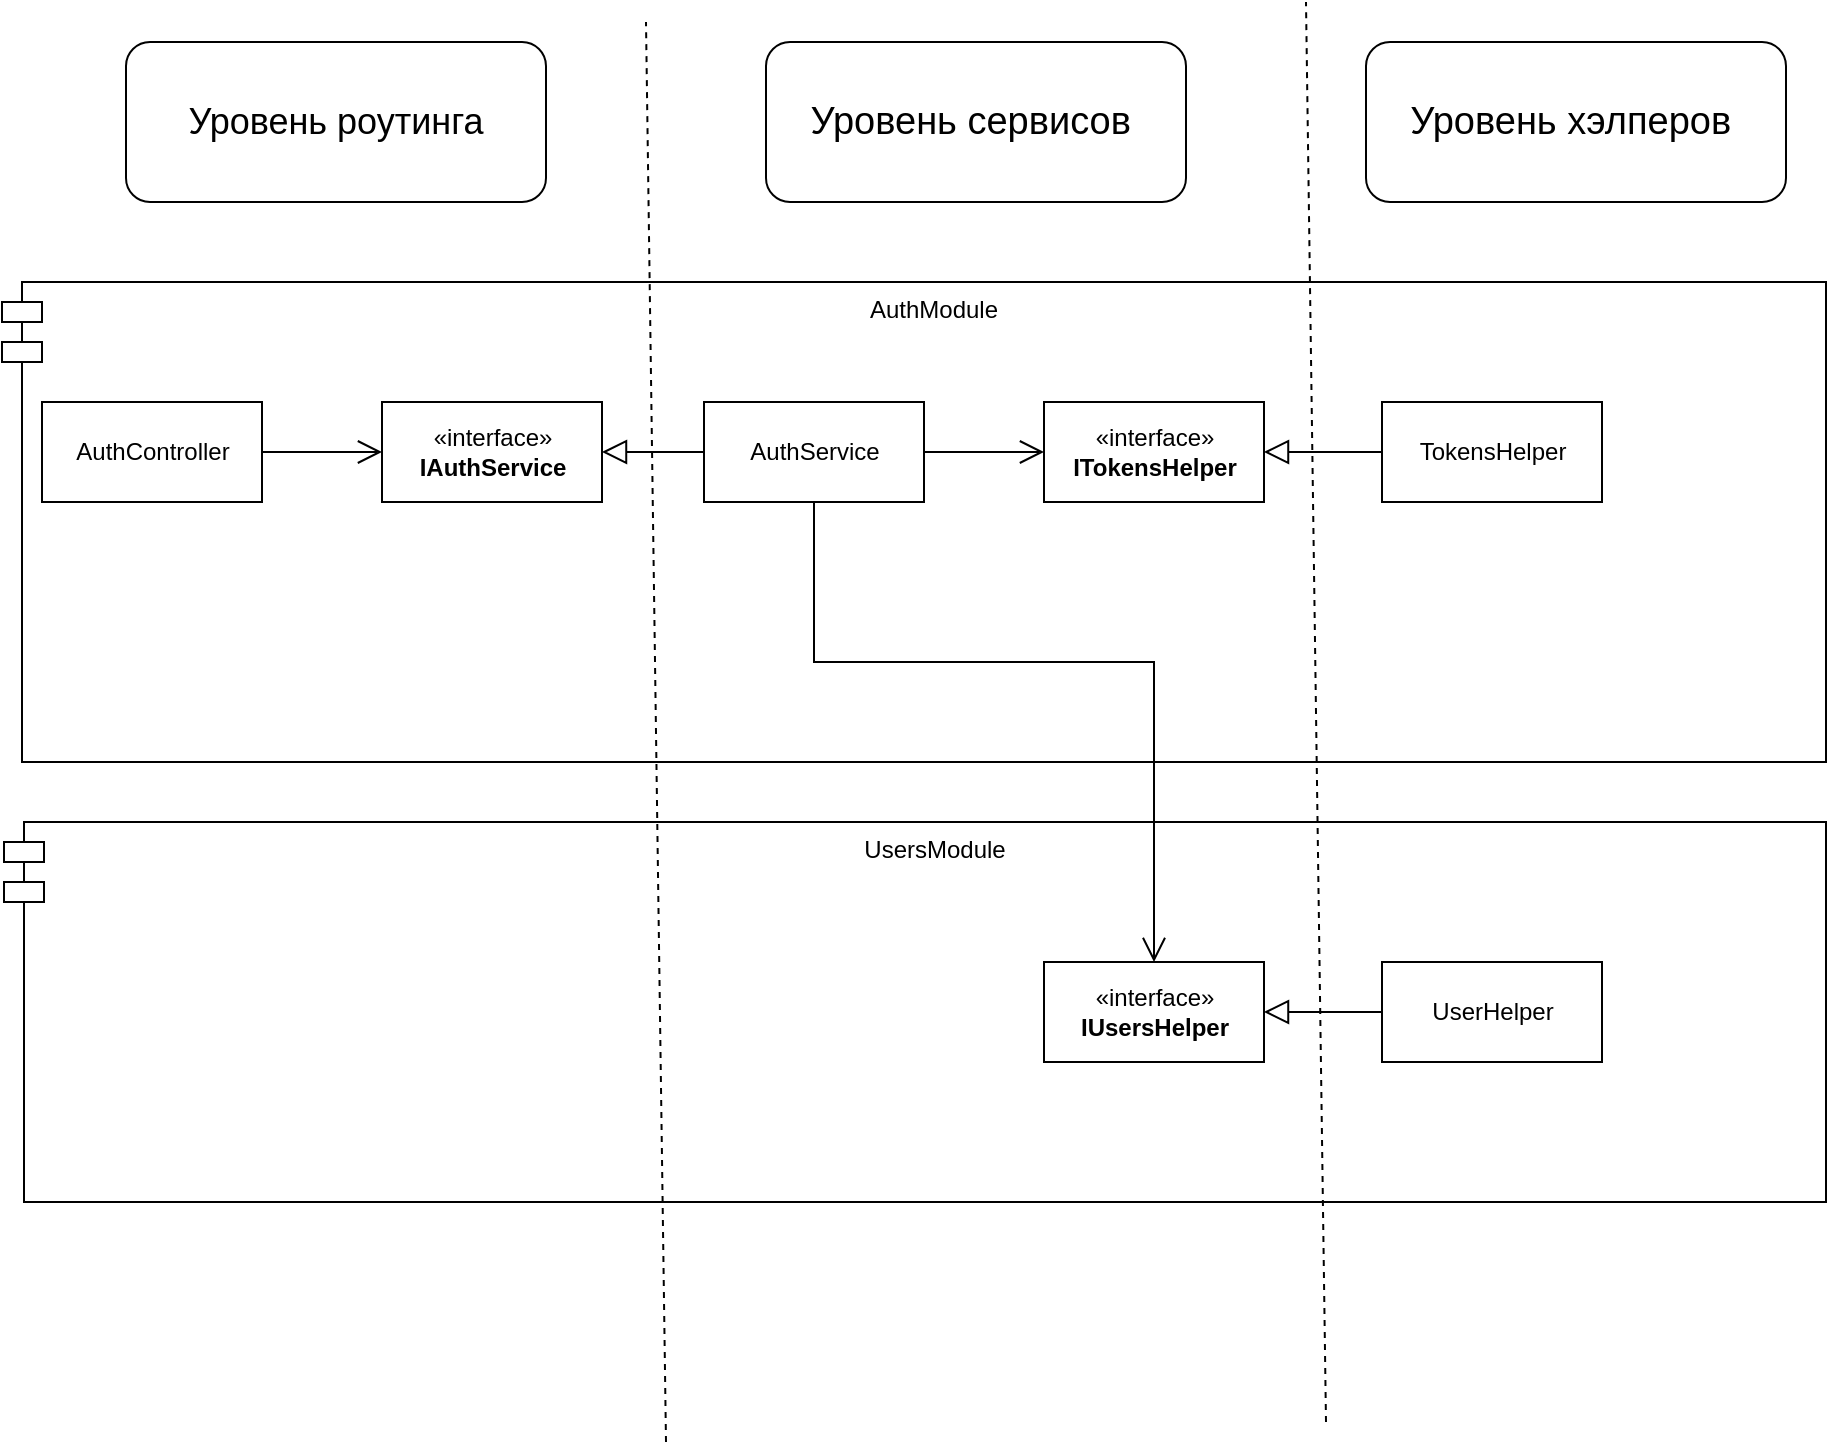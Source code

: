 <mxfile version="20.0.1" type="github">
  <diagram id="Mc6Aq-rCgRCbNOoT8Rrk" name="Page-1">
    <mxGraphModel dx="1382" dy="795" grid="1" gridSize="10" guides="1" tooltips="1" connect="1" arrows="1" fold="1" page="1" pageScale="1" pageWidth="827" pageHeight="1169" math="0" shadow="0">
      <root>
        <mxCell id="0" />
        <mxCell id="1" parent="0" />
        <mxCell id="MA7L2x5hjROUiLYcTf8r-1" value="UsersModule" style="shape=module;align=left;spacingLeft=20;align=center;verticalAlign=top;" vertex="1" parent="1">
          <mxGeometry x="9" y="530" width="911" height="190" as="geometry" />
        </mxCell>
        <mxCell id="MA7L2x5hjROUiLYcTf8r-2" value="AuthModule" style="shape=module;align=left;spacingLeft=20;align=center;verticalAlign=top;" vertex="1" parent="1">
          <mxGeometry x="8" y="260" width="912" height="240" as="geometry" />
        </mxCell>
        <mxCell id="MA7L2x5hjROUiLYcTf8r-3" value="«interface»&lt;br&gt;&lt;b&gt;IAuthService&lt;/b&gt;" style="html=1;" vertex="1" parent="1">
          <mxGeometry x="198" y="320" width="110" height="50" as="geometry" />
        </mxCell>
        <mxCell id="MA7L2x5hjROUiLYcTf8r-14" style="edgeStyle=orthogonalEdgeStyle;rounded=0;orthogonalLoop=1;jettySize=auto;html=1;endArrow=open;endFill=0;startSize=10;endSize=10;" edge="1" parent="1" source="MA7L2x5hjROUiLYcTf8r-4" target="MA7L2x5hjROUiLYcTf8r-3">
          <mxGeometry relative="1" as="geometry" />
        </mxCell>
        <mxCell id="MA7L2x5hjROUiLYcTf8r-4" value="AuthController" style="html=1;" vertex="1" parent="1">
          <mxGeometry x="28" y="320" width="110" height="50" as="geometry" />
        </mxCell>
        <mxCell id="MA7L2x5hjROUiLYcTf8r-13" style="edgeStyle=orthogonalEdgeStyle;rounded=0;orthogonalLoop=1;jettySize=auto;html=1;endArrow=block;endFill=0;startSize=10;endSize=10;" edge="1" parent="1" source="MA7L2x5hjROUiLYcTf8r-5" target="MA7L2x5hjROUiLYcTf8r-3">
          <mxGeometry relative="1" as="geometry" />
        </mxCell>
        <mxCell id="MA7L2x5hjROUiLYcTf8r-15" style="edgeStyle=orthogonalEdgeStyle;rounded=0;orthogonalLoop=1;jettySize=auto;html=1;endArrow=open;endFill=0;startSize=10;endSize=10;" edge="1" parent="1" source="MA7L2x5hjROUiLYcTf8r-5" target="MA7L2x5hjROUiLYcTf8r-7">
          <mxGeometry relative="1" as="geometry" />
        </mxCell>
        <mxCell id="MA7L2x5hjROUiLYcTf8r-16" style="edgeStyle=orthogonalEdgeStyle;rounded=0;orthogonalLoop=1;jettySize=auto;html=1;endArrow=open;endFill=0;startSize=10;endSize=10;" edge="1" parent="1" source="MA7L2x5hjROUiLYcTf8r-5" target="MA7L2x5hjROUiLYcTf8r-10">
          <mxGeometry relative="1" as="geometry">
            <Array as="points">
              <mxPoint x="414" y="450" />
              <mxPoint x="584" y="450" />
            </Array>
          </mxGeometry>
        </mxCell>
        <mxCell id="MA7L2x5hjROUiLYcTf8r-5" value="AuthService" style="html=1;" vertex="1" parent="1">
          <mxGeometry x="359" y="320" width="110" height="50" as="geometry" />
        </mxCell>
        <mxCell id="MA7L2x5hjROUiLYcTf8r-7" value="«interface»&lt;br&gt;&lt;b&gt;ITokensHelper&lt;/b&gt;" style="html=1;" vertex="1" parent="1">
          <mxGeometry x="529" y="320" width="110" height="50" as="geometry" />
        </mxCell>
        <mxCell id="MA7L2x5hjROUiLYcTf8r-8" style="edgeStyle=orthogonalEdgeStyle;rounded=0;orthogonalLoop=1;jettySize=auto;html=1;endArrow=block;endFill=0;endSize=10;startSize=10;" edge="1" source="MA7L2x5hjROUiLYcTf8r-9" target="MA7L2x5hjROUiLYcTf8r-7" parent="1">
          <mxGeometry relative="1" as="geometry" />
        </mxCell>
        <mxCell id="MA7L2x5hjROUiLYcTf8r-9" value="TokensHelper" style="html=1;" vertex="1" parent="1">
          <mxGeometry x="698" y="320" width="110" height="50" as="geometry" />
        </mxCell>
        <mxCell id="MA7L2x5hjROUiLYcTf8r-10" value="«interface»&lt;br&gt;&lt;b&gt;IUsersHelper&lt;/b&gt;" style="html=1;" vertex="1" parent="1">
          <mxGeometry x="529" y="600" width="110" height="50" as="geometry" />
        </mxCell>
        <mxCell id="MA7L2x5hjROUiLYcTf8r-11" style="edgeStyle=orthogonalEdgeStyle;rounded=0;orthogonalLoop=1;jettySize=auto;html=1;endArrow=block;endFill=0;endSize=10;startSize=10;" edge="1" source="MA7L2x5hjROUiLYcTf8r-12" target="MA7L2x5hjROUiLYcTf8r-10" parent="1">
          <mxGeometry relative="1" as="geometry" />
        </mxCell>
        <mxCell id="MA7L2x5hjROUiLYcTf8r-12" value="UserHelper" style="html=1;" vertex="1" parent="1">
          <mxGeometry x="698" y="600" width="110" height="50" as="geometry" />
        </mxCell>
        <mxCell id="MA7L2x5hjROUiLYcTf8r-21" value="" style="endArrow=none;dashed=1;html=1;rounded=0;startSize=10;endSize=10;" edge="1" parent="1">
          <mxGeometry width="50" height="50" relative="1" as="geometry">
            <mxPoint x="340" y="840" as="sourcePoint" />
            <mxPoint x="330" y="130" as="targetPoint" />
          </mxGeometry>
        </mxCell>
        <mxCell id="MA7L2x5hjROUiLYcTf8r-22" value="" style="endArrow=none;dashed=1;html=1;rounded=0;startSize=10;endSize=10;" edge="1" parent="1">
          <mxGeometry width="50" height="50" relative="1" as="geometry">
            <mxPoint x="670" y="830" as="sourcePoint" />
            <mxPoint x="660" y="120" as="targetPoint" />
          </mxGeometry>
        </mxCell>
        <mxCell id="MA7L2x5hjROUiLYcTf8r-23" value="&lt;font style=&quot;font-size: 18px;&quot;&gt;Уровень роутинга&lt;/font&gt;" style="rounded=1;whiteSpace=wrap;html=1;" vertex="1" parent="1">
          <mxGeometry x="70" y="140" width="210" height="80" as="geometry" />
        </mxCell>
        <mxCell id="MA7L2x5hjROUiLYcTf8r-24" value="&lt;font style=&quot;font-size: 19px;&quot;&gt;Уровень сервисов&amp;nbsp;&lt;/font&gt;" style="rounded=1;whiteSpace=wrap;html=1;" vertex="1" parent="1">
          <mxGeometry x="390" y="140" width="210" height="80" as="geometry" />
        </mxCell>
        <mxCell id="MA7L2x5hjROUiLYcTf8r-25" value="&lt;font style=&quot;font-size: 19px;&quot;&gt;Уровень хэлперов&amp;nbsp;&lt;/font&gt;" style="rounded=1;whiteSpace=wrap;html=1;" vertex="1" parent="1">
          <mxGeometry x="690" y="140" width="210" height="80" as="geometry" />
        </mxCell>
      </root>
    </mxGraphModel>
  </diagram>
</mxfile>
